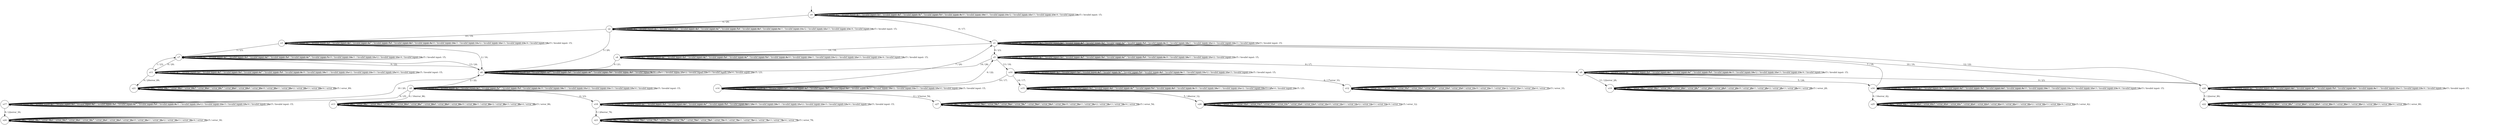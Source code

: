 digraph g {
__start0 [label="" shape="none"];

	s0 [shape="circle" label="s0"];
	s1 [shape="circle" label="s1"];
	s2 [shape="circle" label="s2"];
	s3 [shape="circle" label="s3"];
	s4 [shape="circle" label="s4"];
	s5 [shape="circle" label="s5"];
	s6 [shape="circle" label="s6"];
	s7 [shape="circle" label="s7"];
	s8 [shape="circle" label="s8"];
	s9 [shape="circle" label="s9"];
	s10 [shape="circle" label="s10"];
	s11 [shape="circle" label="s11"];
	s12 [shape="circle" label="s12"];
	s13 [shape="circle" label="s13"];
	s14 [shape="circle" label="s14"];
	s15 [shape="circle" label="s15"];
	s16 [shape="circle" label="s16"];
	s17 [shape="circle" label="s17"];
	s18 [shape="circle" label="s18"];
	s19 [shape="circle" label="s19"];
	s20 [shape="circle" label="s20"];
	s21 [shape="circle" label="s21"];
	s22 [shape="circle" label="s22"];
	s23 [shape="circle" label="s23"];
	s24 [shape="circle" label="s24"];
	s25 [shape="circle" label="s25"];
	s26 [shape="circle" label="s26"];
	s27 [shape="circle" label="s27"];
	s0 -> s0 [label="1 / Invalid input: 1;"];
	s0 -> s0 [label="2 / Invalid input: 2;"];
	s0 -> s0 [label="3 / Invalid input: 3;"];
	s0 -> s0 [label="4 / Invalid input: 4;"];
	s0 -> s0 [label="5 / Invalid input: 5;"];
	s0 -> s2 [label="6 / 20;"];
	s0 -> s0 [label="7 / Invalid input: 7;"];
	s0 -> s1 [label="8 / 17;"];
	s0 -> s0 [label="9 / Invalid input: 9;"];
	s0 -> s0 [label="10 / Invalid input: 10;"];
	s0 -> s0 [label="11 / Invalid input: 11;"];
	s0 -> s0 [label="12 / Invalid input: 12;"];
	s0 -> s0 [label="13 / Invalid input: 13;"];
	s0 -> s0 [label="14 / Invalid input: 14;"];
	s0 -> s0 [label="15 / Invalid input: 15;"];
	s1 -> s1 [label="1 / Invalid input: 1;"];
	s1 -> s1 [label="2 / Invalid input: 2;"];
	s1 -> s1 [label="3 / Invalid input: 3;"];
	s1 -> s1 [label="4 / Invalid input: 4;"];
	s1 -> s1 [label="5 / Invalid input: 5;"];
	s1 -> s1 [label="6 / Invalid input: 6;"];
	s1 -> s1 [label="7 / Invalid input: 7;"];
	s1 -> s1 [label="8 / Invalid input: 8;"];
	s1 -> s5 [label="9 / 23;"];
	s1 -> s1 [label="10 / Invalid input: 10;"];
	s1 -> s1 [label="11 / Invalid input: 11;"];
	s1 -> s1 [label="12 / Invalid input: 12;"];
	s1 -> s1 [label="13 / Invalid input: 13;"];
	s1 -> s4 [label="14 / 18;"];
	s1 -> s1 [label="15 / Invalid input: 15;"];
	s2 -> s2 [label="1 / Invalid input: 1;"];
	s2 -> s2 [label="2 / Invalid input: 2;"];
	s2 -> s2 [label="3 / Invalid input: 3;"];
	s2 -> s2 [label="4 / Invalid input: 4;"];
	s2 -> s6 [label="5 / 20;"];
	s2 -> s2 [label="6 / Invalid input: 6;"];
	s2 -> s2 [label="7 / Invalid input: 7;"];
	s2 -> s2 [label="8 / Invalid input: 8;"];
	s2 -> s2 [label="9 / Invalid input: 9;"];
	s2 -> s3 [label="10 / 19;"];
	s2 -> s2 [label="11 / Invalid input: 11;"];
	s2 -> s2 [label="12 / Invalid input: 12;"];
	s2 -> s2 [label="13 / Invalid input: 13;"];
	s2 -> s2 [label="14 / Invalid input: 14;"];
	s2 -> s2 [label="15 / Invalid input: 15;"];
	s3 -> s3 [label="1 / Invalid input: 1;"];
	s3 -> s6 [label="2 / 16;"];
	s3 -> s3 [label="3 / Invalid input: 3;"];
	s3 -> s3 [label="4 / Invalid input: 4;"];
	s3 -> s7 [label="5 / 23;"];
	s3 -> s3 [label="6 / Invalid input: 6;"];
	s3 -> s3 [label="7 / Invalid input: 7;"];
	s3 -> s3 [label="8 / Invalid input: 8;"];
	s3 -> s3 [label="9 / Invalid input: 9;"];
	s3 -> s3 [label="10 / Invalid input: 10;"];
	s3 -> s3 [label="11 / Invalid input: 11;"];
	s3 -> s3 [label="12 / Invalid input: 12;"];
	s3 -> s3 [label="13 / Invalid input: 13;"];
	s3 -> s3 [label="14 / Invalid input: 14;"];
	s3 -> s3 [label="15 / Invalid input: 15;"];
	s4 -> s4 [label="1 / Invalid input: 1;"];
	s4 -> s4 [label="2 / Invalid input: 2;"];
	s4 -> s4 [label="3 / Invalid input: 3;"];
	s4 -> s4 [label="4 / Invalid input: 4;"];
	s4 -> s4 [label="5 / Invalid input: 5;"];
	s4 -> s4 [label="6 / Invalid input: 6;"];
	s4 -> s4 [label="7 / Invalid input: 7;"];
	s4 -> s4 [label="8 / Invalid input: 8;"];
	s4 -> s6 [label="9 / 21;"];
	s4 -> s4 [label="10 / Invalid input: 10;"];
	s4 -> s4 [label="11 / Invalid input: 11;"];
	s4 -> s4 [label="12 / Invalid input: 12;"];
	s4 -> s4 [label="13 / Invalid input: 13;"];
	s4 -> s4 [label="14 / Invalid input: 14;"];
	s4 -> s4 [label="15 / Invalid input: 15;"];
	s5 -> s5 [label="1 / Invalid input: 1;"];
	s5 -> s5 [label="2 / Invalid input: 2;"];
	s5 -> s5 [label="3 / Invalid input: 3;"];
	s5 -> s5 [label="4 / Invalid input: 4;"];
	s5 -> s5 [label="5 / Invalid input: 5;"];
	s5 -> s5 [label="6 / Invalid input: 6;"];
	s5 -> s5 [label="7 / Invalid input: 7;"];
	s5 -> s5 [label="8 / Invalid input: 8;"];
	s5 -> s9 [label="9 / 17;"];
	s5 -> s5 [label="10 / Invalid input: 10;"];
	s5 -> s5 [label="11 / Invalid input: 11;"];
	s5 -> s5 [label="12 / Invalid input: 12;"];
	s5 -> s10 [label="13 / 18;"];
	s5 -> s6 [label="14 / 26;"];
	s5 -> s5 [label="15 / Invalid input: 15;"];
	s6 -> s6 [label="1 / Invalid input: 1;"];
	s6 -> s8 [label="2 / 22;"];
	s6 -> s6 [label="3 / Invalid input: 3;"];
	s6 -> s6 [label="4 / Invalid input: 4;"];
	s6 -> s6 [label="5 / Invalid input: 5;"];
	s6 -> s6 [label="6 / Invalid input: 6;"];
	s6 -> s6 [label="7 / Invalid input: 7;"];
	s6 -> s6 [label="8 / Invalid input: 8;"];
	s6 -> s6 [label="9 / Invalid input: 9;"];
	s6 -> s6 [label="10 / 17;"];
	s6 -> s6 [label="11 / Invalid input: 11;"];
	s6 -> s6 [label="12 / Invalid input: 12;"];
	s6 -> s6 [label="13 / Invalid input: 13;"];
	s6 -> s6 [label="14 / Invalid input: 14;"];
	s6 -> s6 [label="15 / 23;"];
	s7 -> s7 [label="1 / Invalid input: 1;"];
	s7 -> s7 [label="2 / Invalid input: 2;"];
	s7 -> s7 [label="3 / Invalid input: 3;"];
	s7 -> s7 [label="4 / Invalid input: 4;"];
	s7 -> s7 [label="5 / Invalid input: 5;"];
	s7 -> s7 [label="6 / Invalid input: 6;"];
	s7 -> s7 [label="7 / Invalid input: 7;"];
	s7 -> s11 [label="8 / 20;"];
	s7 -> s6 [label="9 / 22;"];
	s7 -> s7 [label="10 / Invalid input: 10;"];
	s7 -> s7 [label="11 / Invalid input: 11;"];
	s7 -> s7 [label="12 / Invalid input: 12;"];
	s7 -> s6 [label="13 / 24;"];
	s7 -> s7 [label="14 / Invalid input: 14;"];
	s7 -> s7 [label="15 / Invalid input: 15;"];
	s8 -> s8 [label="1 / Invalid input: 1;"];
	s8 -> s8 [label="2 / Invalid input: 2;"];
	s8 -> s8 [label="3 / Invalid input: 3;"];
	s8 -> s13 [label="4 / 16error_86;"];
	s8 -> s8 [label="5 / Invalid input: 5;"];
	s8 -> s18 [label="6 / 23;"];
	s8 -> s8 [label="7 / Invalid input: 7;"];
	s8 -> s8 [label="8 / Invalid input: 8;"];
	s8 -> s17 [label="9 / 25;"];
	s8 -> s8 [label="10 / Invalid input: 10;"];
	s8 -> s8 [label="11 / Invalid input: 11;"];
	s8 -> s8 [label="12 / Invalid input: 12;"];
	s8 -> s8 [label="13 / Invalid input: 13;"];
	s8 -> s8 [label="14 / Invalid input: 14;"];
	s8 -> s8 [label="15 / Invalid input: 15;"];
	s9 -> s9 [label="1 / Invalid input: 1;"];
	s9 -> s9 [label="2 / Invalid input: 2;"];
	s9 -> s9 [label="3 / Invalid input: 3;"];
	s9 -> s9 [label="4 / Invalid input: 4;"];
	s9 -> s16 [label="5 / 24;"];
	s9 -> s9 [label="6 / Invalid input: 6;"];
	s9 -> s9 [label="7 / Invalid input: 7;"];
	s9 -> s9 [label="8 / Invalid input: 8;"];
	s9 -> s20 [label="9 / 23;"];
	s9 -> s9 [label="10 / Invalid input: 10;"];
	s9 -> s19 [label="11 / 22error_28;"];
	s9 -> s9 [label="12 / Invalid input: 12;"];
	s9 -> s9 [label="13 / Invalid input: 13;"];
	s9 -> s9 [label="14 / Invalid input: 14;"];
	s9 -> s9 [label="15 / Invalid input: 15;"];
	s10 -> s10 [label="1 / Invalid input: 1;"];
	s10 -> s10 [label="2 / Invalid input: 2;"];
	s10 -> s10 [label="3 / Invalid input: 3;"];
	s10 -> s10 [label="4 / Invalid input: 4;"];
	s10 -> s10 [label="5 / Invalid input: 5;"];
	s10 -> s12 [label="6 / 17error_33;"];
	s10 -> s10 [label="7 / Invalid input: 7;"];
	s10 -> s10 [label="8 / Invalid input: 8;"];
	s10 -> s10 [label="9 / Invalid input: 9;"];
	s10 -> s14 [label="10 / 17;"];
	s10 -> s10 [label="11 / Invalid input: 11;"];
	s10 -> s10 [label="12 / Invalid input: 12;"];
	s10 -> s10 [label="13 / Invalid input: 13;"];
	s10 -> s15 [label="14 / 17;"];
	s10 -> s10 [label="15 / Invalid input: 15;"];
	s11 -> s7 [label="1 / 23;"];
	s11 -> s11 [label="2 / Invalid input: 2;"];
	s11 -> s11 [label="3 / Invalid input: 3;"];
	s11 -> s11 [label="4 / Invalid input: 4;"];
	s11 -> s11 [label="5 / Invalid input: 5;"];
	s11 -> s11 [label="6 / Invalid input: 6;"];
	s11 -> s11 [label="7 / Invalid input: 7;"];
	s11 -> s11 [label="8 / Invalid input: 8;"];
	s11 -> s21 [label="9 / 20error_89;"];
	s11 -> s11 [label="10 / Invalid input: 10;"];
	s11 -> s11 [label="11 / Invalid input: 11;"];
	s11 -> s11 [label="12 / Invalid input: 12;"];
	s11 -> s11 [label="13 / Invalid input: 13;"];
	s11 -> s11 [label="14 / Invalid input: 14;"];
	s11 -> s11 [label="15 / Invalid input: 15;"];
	s12 -> s12 [label="1 / error_33;"];
	s12 -> s12 [label="2 / error_33;"];
	s12 -> s12 [label="3 / error_33;"];
	s12 -> s12 [label="4 / error_33;"];
	s12 -> s12 [label="5 / error_33;"];
	s12 -> s12 [label="6 / error_33;"];
	s12 -> s12 [label="7 / error_33;"];
	s12 -> s12 [label="8 / error_33;"];
	s12 -> s12 [label="9 / error_33;"];
	s12 -> s12 [label="10 / error_33;"];
	s12 -> s12 [label="11 / error_33;"];
	s12 -> s12 [label="12 / error_33;"];
	s12 -> s12 [label="13 / error_33;"];
	s12 -> s12 [label="14 / error_33;"];
	s12 -> s12 [label="15 / error_33;"];
	s13 -> s13 [label="1 / error_86;"];
	s13 -> s13 [label="2 / error_86;"];
	s13 -> s13 [label="3 / error_86;"];
	s13 -> s13 [label="4 / error_86;"];
	s13 -> s13 [label="5 / error_86;"];
	s13 -> s13 [label="6 / error_86;"];
	s13 -> s13 [label="7 / error_86;"];
	s13 -> s13 [label="8 / error_86;"];
	s13 -> s13 [label="9 / error_86;"];
	s13 -> s13 [label="10 / error_86;"];
	s13 -> s13 [label="11 / error_86;"];
	s13 -> s13 [label="12 / error_86;"];
	s13 -> s13 [label="13 / error_86;"];
	s13 -> s13 [label="14 / error_86;"];
	s13 -> s13 [label="15 / error_86;"];
	s14 -> s14 [label="1 / Invalid input: 1;"];
	s14 -> s14 [label="2 / Invalid input: 2;"];
	s14 -> s14 [label="3 / Invalid input: 3;"];
	s14 -> s14 [label="4 / Invalid input: 4;"];
	s14 -> s14 [label="5 / Invalid input: 5;"];
	s14 -> s5 [label="6 / 22;"];
	s14 -> s1 [label="7 / 20;"];
	s14 -> s14 [label="8 / Invalid input: 8;"];
	s14 -> s14 [label="9 / Invalid input: 9;"];
	s14 -> s14 [label="10 / Invalid input: 10;"];
	s14 -> s27 [label="11 / 23error_54;"];
	s14 -> s14 [label="12 / Invalid input: 12;"];
	s14 -> s14 [label="13 / Invalid input: 13;"];
	s14 -> s14 [label="14 / Invalid input: 14;"];
	s14 -> s14 [label="15 / Invalid input: 15;"];
	s15 -> s15 [label="1 / Invalid input: 1;"];
	s15 -> s15 [label="2 / Invalid input: 2;"];
	s15 -> s15 [label="3 / Invalid input: 3;"];
	s15 -> s15 [label="4 / Invalid input: 4;"];
	s15 -> s26 [label="5 / 26error_12;"];
	s15 -> s15 [label="6 / Invalid input: 6;"];
	s15 -> s15 [label="7 / Invalid input: 7;"];
	s15 -> s15 [label="8 / Invalid input: 8;"];
	s15 -> s15 [label="9 / Invalid input: 9;"];
	s15 -> s15 [label="10 / Invalid input: 10;"];
	s15 -> s15 [label="11 / Invalid input: 11;"];
	s15 -> s15 [label="12 / Invalid input: 12;"];
	s15 -> s15 [label="13 / 25;"];
	s15 -> s15 [label="14 / Invalid input: 14;"];
	s15 -> s15 [label="15 / 25;"];
	s16 -> s16 [label="1 / Invalid input: 1;"];
	s16 -> s16 [label="2 / Invalid input: 2;"];
	s16 -> s16 [label="3 / Invalid input: 3;"];
	s16 -> s16 [label="4 / Invalid input: 4;"];
	s16 -> s16 [label="5 / Invalid input: 5;"];
	s16 -> s16 [label="6 / Invalid input: 6;"];
	s16 -> s1 [label="7 / 18;"];
	s16 -> s16 [label="8 / Invalid input: 8;"];
	s16 -> s25 [label="9 / 16error_42;"];
	s16 -> s16 [label="10 / Invalid input: 10;"];
	s16 -> s16 [label="11 / Invalid input: 11;"];
	s16 -> s16 [label="12 / Invalid input: 12;"];
	s16 -> s16 [label="13 / Invalid input: 13;"];
	s16 -> s16 [label="14 / Invalid input: 14;"];
	s16 -> s16 [label="15 / Invalid input: 15;"];
	s17 -> s17 [label="1 / Invalid input: 1;"];
	s17 -> s17 [label="2 / Invalid input: 2;"];
	s17 -> s17 [label="3 / Invalid input: 3;"];
	s17 -> s17 [label="4 / Invalid input: 4;"];
	s17 -> s17 [label="5 / Invalid input: 5;"];
	s17 -> s17 [label="6 / Invalid input: 6;"];
	s17 -> s17 [label="7 / Invalid input: 7;"];
	s17 -> s17 [label="8 / Invalid input: 8;"];
	s17 -> s24 [label="9 / 22error_30;"];
	s17 -> s6 [label="10 / 20;"];
	s17 -> s17 [label="11 / Invalid input: 11;"];
	s17 -> s17 [label="12 / Invalid input: 12;"];
	s17 -> s17 [label="13 / Invalid input: 13;"];
	s17 -> s17 [label="14 / Invalid input: 14;"];
	s17 -> s17 [label="15 / Invalid input: 15;"];
	s18 -> s18 [label="1 / Invalid input: 1;"];
	s18 -> s18 [label="2 / Invalid input: 2;"];
	s18 -> s18 [label="3 / Invalid input: 3;"];
	s18 -> s18 [label="4 / Invalid input: 4;"];
	s18 -> s23 [label="5 / 20error_78;"];
	s18 -> s18 [label="6 / Invalid input: 6;"];
	s18 -> s18 [label="7 / Invalid input: 7;"];
	s18 -> s18 [label="8 / Invalid input: 8;"];
	s18 -> s18 [label="9 / 18;"];
	s18 -> s18 [label="10 / Invalid input: 10;"];
	s18 -> s18 [label="11 / Invalid input: 11;"];
	s18 -> s18 [label="12 / Invalid input: 12;"];
	s18 -> s18 [label="13 / Invalid input: 13;"];
	s18 -> s18 [label="14 / Invalid input: 14;"];
	s18 -> s18 [label="15 / Invalid input: 15;"];
	s19 -> s19 [label="1 / error_28;"];
	s19 -> s19 [label="2 / error_28;"];
	s19 -> s19 [label="3 / error_28;"];
	s19 -> s19 [label="4 / error_28;"];
	s19 -> s19 [label="5 / error_28;"];
	s19 -> s19 [label="6 / error_28;"];
	s19 -> s19 [label="7 / error_28;"];
	s19 -> s19 [label="8 / error_28;"];
	s19 -> s19 [label="9 / error_28;"];
	s19 -> s19 [label="10 / error_28;"];
	s19 -> s19 [label="11 / error_28;"];
	s19 -> s19 [label="12 / error_28;"];
	s19 -> s19 [label="13 / error_28;"];
	s19 -> s19 [label="14 / error_28;"];
	s19 -> s19 [label="15 / error_28;"];
	s20 -> s20 [label="1 / Invalid input: 1;"];
	s20 -> s20 [label="2 / Invalid input: 2;"];
	s20 -> s20 [label="3 / Invalid input: 3;"];
	s20 -> s20 [label="4 / Invalid input: 4;"];
	s20 -> s22 [label="5 / 22error_80;"];
	s20 -> s20 [label="6 / Invalid input: 6;"];
	s20 -> s20 [label="7 / Invalid input: 7;"];
	s20 -> s20 [label="8 / Invalid input: 8;"];
	s20 -> s20 [label="9 / Invalid input: 9;"];
	s20 -> s1 [label="10 / 19;"];
	s20 -> s20 [label="11 / Invalid input: 11;"];
	s20 -> s1 [label="12 / 22;"];
	s20 -> s20 [label="13 / Invalid input: 13;"];
	s20 -> s20 [label="14 / Invalid input: 14;"];
	s20 -> s20 [label="15 / Invalid input: 15;"];
	s21 -> s21 [label="1 / error_89;"];
	s21 -> s21 [label="2 / error_89;"];
	s21 -> s21 [label="3 / error_89;"];
	s21 -> s21 [label="4 / error_89;"];
	s21 -> s21 [label="5 / error_89;"];
	s21 -> s21 [label="6 / error_89;"];
	s21 -> s21 [label="7 / error_89;"];
	s21 -> s21 [label="8 / error_89;"];
	s21 -> s21 [label="9 / error_89;"];
	s21 -> s21 [label="10 / error_89;"];
	s21 -> s21 [label="11 / error_89;"];
	s21 -> s21 [label="12 / error_89;"];
	s21 -> s21 [label="13 / error_89;"];
	s21 -> s21 [label="14 / error_89;"];
	s21 -> s21 [label="15 / error_89;"];
	s22 -> s22 [label="1 / error_80;"];
	s22 -> s22 [label="2 / error_80;"];
	s22 -> s22 [label="3 / error_80;"];
	s22 -> s22 [label="4 / error_80;"];
	s22 -> s22 [label="5 / error_80;"];
	s22 -> s22 [label="6 / error_80;"];
	s22 -> s22 [label="7 / error_80;"];
	s22 -> s22 [label="8 / error_80;"];
	s22 -> s22 [label="9 / error_80;"];
	s22 -> s22 [label="10 / error_80;"];
	s22 -> s22 [label="11 / error_80;"];
	s22 -> s22 [label="12 / error_80;"];
	s22 -> s22 [label="13 / error_80;"];
	s22 -> s22 [label="14 / error_80;"];
	s22 -> s22 [label="15 / error_80;"];
	s23 -> s23 [label="1 / error_78;"];
	s23 -> s23 [label="2 / error_78;"];
	s23 -> s23 [label="3 / error_78;"];
	s23 -> s23 [label="4 / error_78;"];
	s23 -> s23 [label="5 / error_78;"];
	s23 -> s23 [label="6 / error_78;"];
	s23 -> s23 [label="7 / error_78;"];
	s23 -> s23 [label="8 / error_78;"];
	s23 -> s23 [label="9 / error_78;"];
	s23 -> s23 [label="10 / error_78;"];
	s23 -> s23 [label="11 / error_78;"];
	s23 -> s23 [label="12 / error_78;"];
	s23 -> s23 [label="13 / error_78;"];
	s23 -> s23 [label="14 / error_78;"];
	s23 -> s23 [label="15 / error_78;"];
	s24 -> s24 [label="1 / error_30;"];
	s24 -> s24 [label="2 / error_30;"];
	s24 -> s24 [label="3 / error_30;"];
	s24 -> s24 [label="4 / error_30;"];
	s24 -> s24 [label="5 / error_30;"];
	s24 -> s24 [label="6 / error_30;"];
	s24 -> s24 [label="7 / error_30;"];
	s24 -> s24 [label="8 / error_30;"];
	s24 -> s24 [label="9 / error_30;"];
	s24 -> s24 [label="10 / error_30;"];
	s24 -> s24 [label="11 / error_30;"];
	s24 -> s24 [label="12 / error_30;"];
	s24 -> s24 [label="13 / error_30;"];
	s24 -> s24 [label="14 / error_30;"];
	s24 -> s24 [label="15 / error_30;"];
	s25 -> s25 [label="1 / error_42;"];
	s25 -> s25 [label="2 / error_42;"];
	s25 -> s25 [label="3 / error_42;"];
	s25 -> s25 [label="4 / error_42;"];
	s25 -> s25 [label="5 / error_42;"];
	s25 -> s25 [label="6 / error_42;"];
	s25 -> s25 [label="7 / error_42;"];
	s25 -> s25 [label="8 / error_42;"];
	s25 -> s25 [label="9 / error_42;"];
	s25 -> s25 [label="10 / error_42;"];
	s25 -> s25 [label="11 / error_42;"];
	s25 -> s25 [label="12 / error_42;"];
	s25 -> s25 [label="13 / error_42;"];
	s25 -> s25 [label="14 / error_42;"];
	s25 -> s25 [label="15 / error_42;"];
	s26 -> s26 [label="1 / error_12;"];
	s26 -> s26 [label="2 / error_12;"];
	s26 -> s26 [label="3 / error_12;"];
	s26 -> s26 [label="4 / error_12;"];
	s26 -> s26 [label="5 / error_12;"];
	s26 -> s26 [label="6 / error_12;"];
	s26 -> s26 [label="7 / error_12;"];
	s26 -> s26 [label="8 / error_12;"];
	s26 -> s26 [label="9 / error_12;"];
	s26 -> s26 [label="10 / error_12;"];
	s26 -> s26 [label="11 / error_12;"];
	s26 -> s26 [label="12 / error_12;"];
	s26 -> s26 [label="13 / error_12;"];
	s26 -> s26 [label="14 / error_12;"];
	s26 -> s26 [label="15 / error_12;"];
	s27 -> s27 [label="1 / error_54;"];
	s27 -> s27 [label="2 / error_54;"];
	s27 -> s27 [label="3 / error_54;"];
	s27 -> s27 [label="4 / error_54;"];
	s27 -> s27 [label="5 / error_54;"];
	s27 -> s27 [label="6 / error_54;"];
	s27 -> s27 [label="7 / error_54;"];
	s27 -> s27 [label="8 / error_54;"];
	s27 -> s27 [label="9 / error_54;"];
	s27 -> s27 [label="10 / error_54;"];
	s27 -> s27 [label="11 / error_54;"];
	s27 -> s27 [label="12 / error_54;"];
	s27 -> s27 [label="13 / error_54;"];
	s27 -> s27 [label="14 / error_54;"];
	s27 -> s27 [label="15 / error_54;"];

__start0 -> s0;
}
